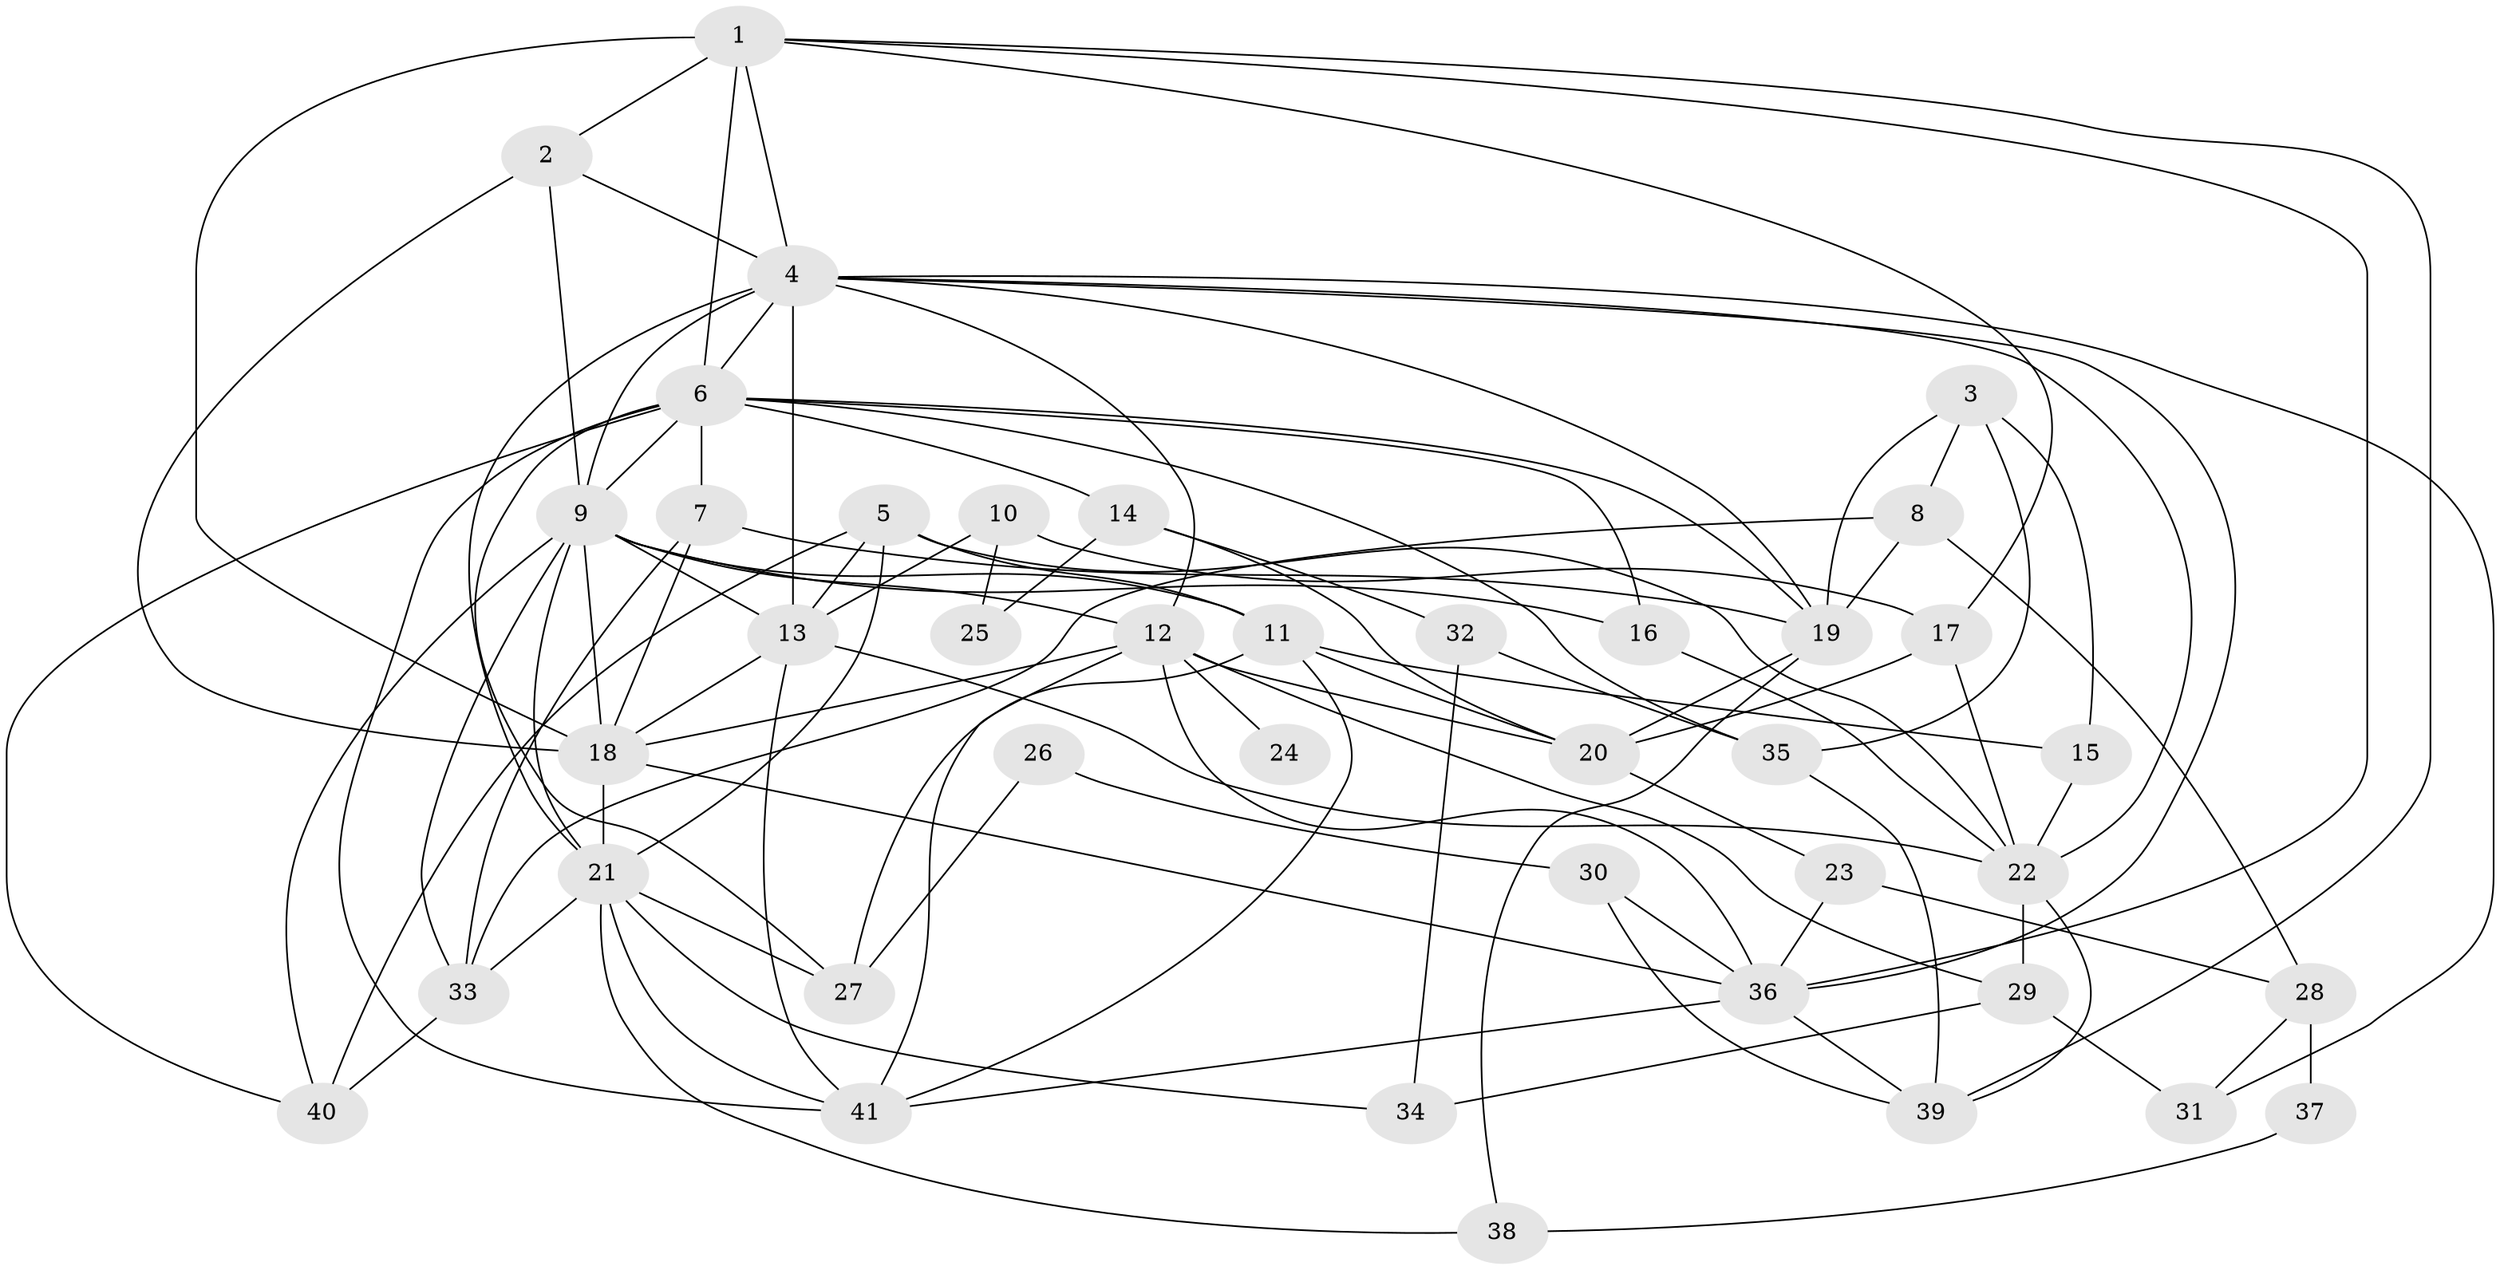 // original degree distribution, {3: 0.25925925925925924, 2: 0.12345679012345678, 4: 0.30864197530864196, 7: 0.024691358024691357, 6: 0.1111111111111111, 5: 0.16049382716049382, 8: 0.012345679012345678}
// Generated by graph-tools (version 1.1) at 2025/36/03/09/25 02:36:07]
// undirected, 41 vertices, 103 edges
graph export_dot {
graph [start="1"]
  node [color=gray90,style=filled];
  1;
  2;
  3;
  4;
  5;
  6;
  7;
  8;
  9;
  10;
  11;
  12;
  13;
  14;
  15;
  16;
  17;
  18;
  19;
  20;
  21;
  22;
  23;
  24;
  25;
  26;
  27;
  28;
  29;
  30;
  31;
  32;
  33;
  34;
  35;
  36;
  37;
  38;
  39;
  40;
  41;
  1 -- 2 [weight=1.0];
  1 -- 4 [weight=1.0];
  1 -- 6 [weight=1.0];
  1 -- 17 [weight=1.0];
  1 -- 18 [weight=2.0];
  1 -- 36 [weight=1.0];
  1 -- 39 [weight=1.0];
  2 -- 4 [weight=1.0];
  2 -- 9 [weight=2.0];
  2 -- 18 [weight=1.0];
  3 -- 8 [weight=1.0];
  3 -- 15 [weight=1.0];
  3 -- 19 [weight=1.0];
  3 -- 35 [weight=1.0];
  4 -- 6 [weight=1.0];
  4 -- 9 [weight=1.0];
  4 -- 12 [weight=1.0];
  4 -- 13 [weight=3.0];
  4 -- 19 [weight=2.0];
  4 -- 21 [weight=1.0];
  4 -- 22 [weight=2.0];
  4 -- 31 [weight=1.0];
  4 -- 36 [weight=1.0];
  5 -- 11 [weight=1.0];
  5 -- 13 [weight=1.0];
  5 -- 21 [weight=1.0];
  5 -- 22 [weight=1.0];
  5 -- 40 [weight=2.0];
  6 -- 7 [weight=1.0];
  6 -- 9 [weight=1.0];
  6 -- 14 [weight=1.0];
  6 -- 16 [weight=2.0];
  6 -- 19 [weight=1.0];
  6 -- 27 [weight=2.0];
  6 -- 35 [weight=1.0];
  6 -- 40 [weight=1.0];
  6 -- 41 [weight=1.0];
  7 -- 18 [weight=1.0];
  7 -- 19 [weight=1.0];
  7 -- 33 [weight=1.0];
  8 -- 19 [weight=2.0];
  8 -- 28 [weight=1.0];
  8 -- 33 [weight=1.0];
  9 -- 11 [weight=1.0];
  9 -- 12 [weight=1.0];
  9 -- 13 [weight=1.0];
  9 -- 16 [weight=2.0];
  9 -- 18 [weight=1.0];
  9 -- 21 [weight=1.0];
  9 -- 33 [weight=1.0];
  9 -- 40 [weight=1.0];
  10 -- 13 [weight=1.0];
  10 -- 17 [weight=1.0];
  10 -- 25 [weight=1.0];
  11 -- 15 [weight=1.0];
  11 -- 20 [weight=1.0];
  11 -- 27 [weight=1.0];
  11 -- 41 [weight=1.0];
  12 -- 18 [weight=1.0];
  12 -- 20 [weight=1.0];
  12 -- 24 [weight=2.0];
  12 -- 29 [weight=1.0];
  12 -- 36 [weight=1.0];
  12 -- 41 [weight=1.0];
  13 -- 18 [weight=2.0];
  13 -- 22 [weight=1.0];
  13 -- 41 [weight=1.0];
  14 -- 20 [weight=1.0];
  14 -- 25 [weight=1.0];
  14 -- 32 [weight=1.0];
  15 -- 22 [weight=1.0];
  16 -- 22 [weight=1.0];
  17 -- 20 [weight=1.0];
  17 -- 22 [weight=1.0];
  18 -- 21 [weight=1.0];
  18 -- 36 [weight=1.0];
  19 -- 20 [weight=1.0];
  19 -- 38 [weight=1.0];
  20 -- 23 [weight=1.0];
  21 -- 27 [weight=1.0];
  21 -- 33 [weight=2.0];
  21 -- 34 [weight=1.0];
  21 -- 38 [weight=1.0];
  21 -- 41 [weight=1.0];
  22 -- 29 [weight=1.0];
  22 -- 39 [weight=1.0];
  23 -- 28 [weight=1.0];
  23 -- 36 [weight=1.0];
  26 -- 27 [weight=1.0];
  26 -- 30 [weight=1.0];
  28 -- 31 [weight=1.0];
  28 -- 37 [weight=1.0];
  29 -- 31 [weight=1.0];
  29 -- 34 [weight=1.0];
  30 -- 36 [weight=1.0];
  30 -- 39 [weight=1.0];
  32 -- 34 [weight=1.0];
  32 -- 35 [weight=1.0];
  33 -- 40 [weight=1.0];
  35 -- 39 [weight=1.0];
  36 -- 39 [weight=1.0];
  36 -- 41 [weight=1.0];
  37 -- 38 [weight=1.0];
}
